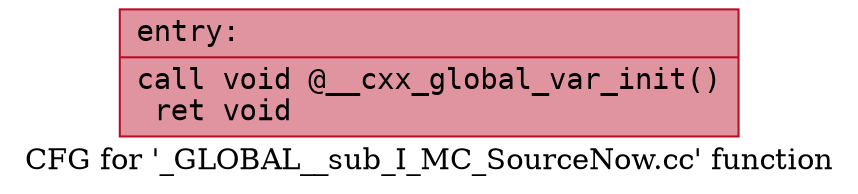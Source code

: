 digraph "CFG for '_GLOBAL__sub_I_MC_SourceNow.cc' function" {
	label="CFG for '_GLOBAL__sub_I_MC_SourceNow.cc' function";

	Node0x55f46233e060 [shape=record,color="#b70d28ff", style=filled, fillcolor="#b70d2870" fontname="Courier",label="{entry:\l|  call void @__cxx_global_var_init()\l  ret void\l}"];
}
